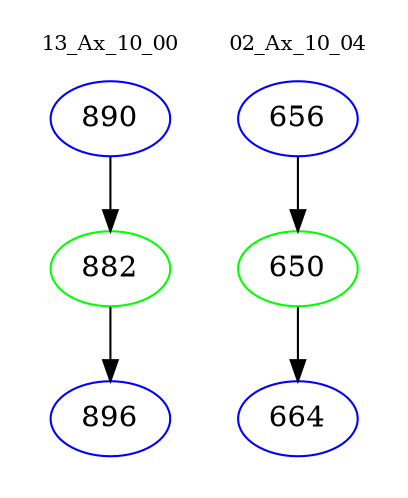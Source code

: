 digraph{
subgraph cluster_0 {
color = white
label = "13_Ax_10_00";
fontsize=10;
T0_890 [label="890", color="blue"]
T0_890 -> T0_882 [color="black"]
T0_882 [label="882", color="green"]
T0_882 -> T0_896 [color="black"]
T0_896 [label="896", color="blue"]
}
subgraph cluster_1 {
color = white
label = "02_Ax_10_04";
fontsize=10;
T1_656 [label="656", color="blue"]
T1_656 -> T1_650 [color="black"]
T1_650 [label="650", color="green"]
T1_650 -> T1_664 [color="black"]
T1_664 [label="664", color="blue"]
}
}
